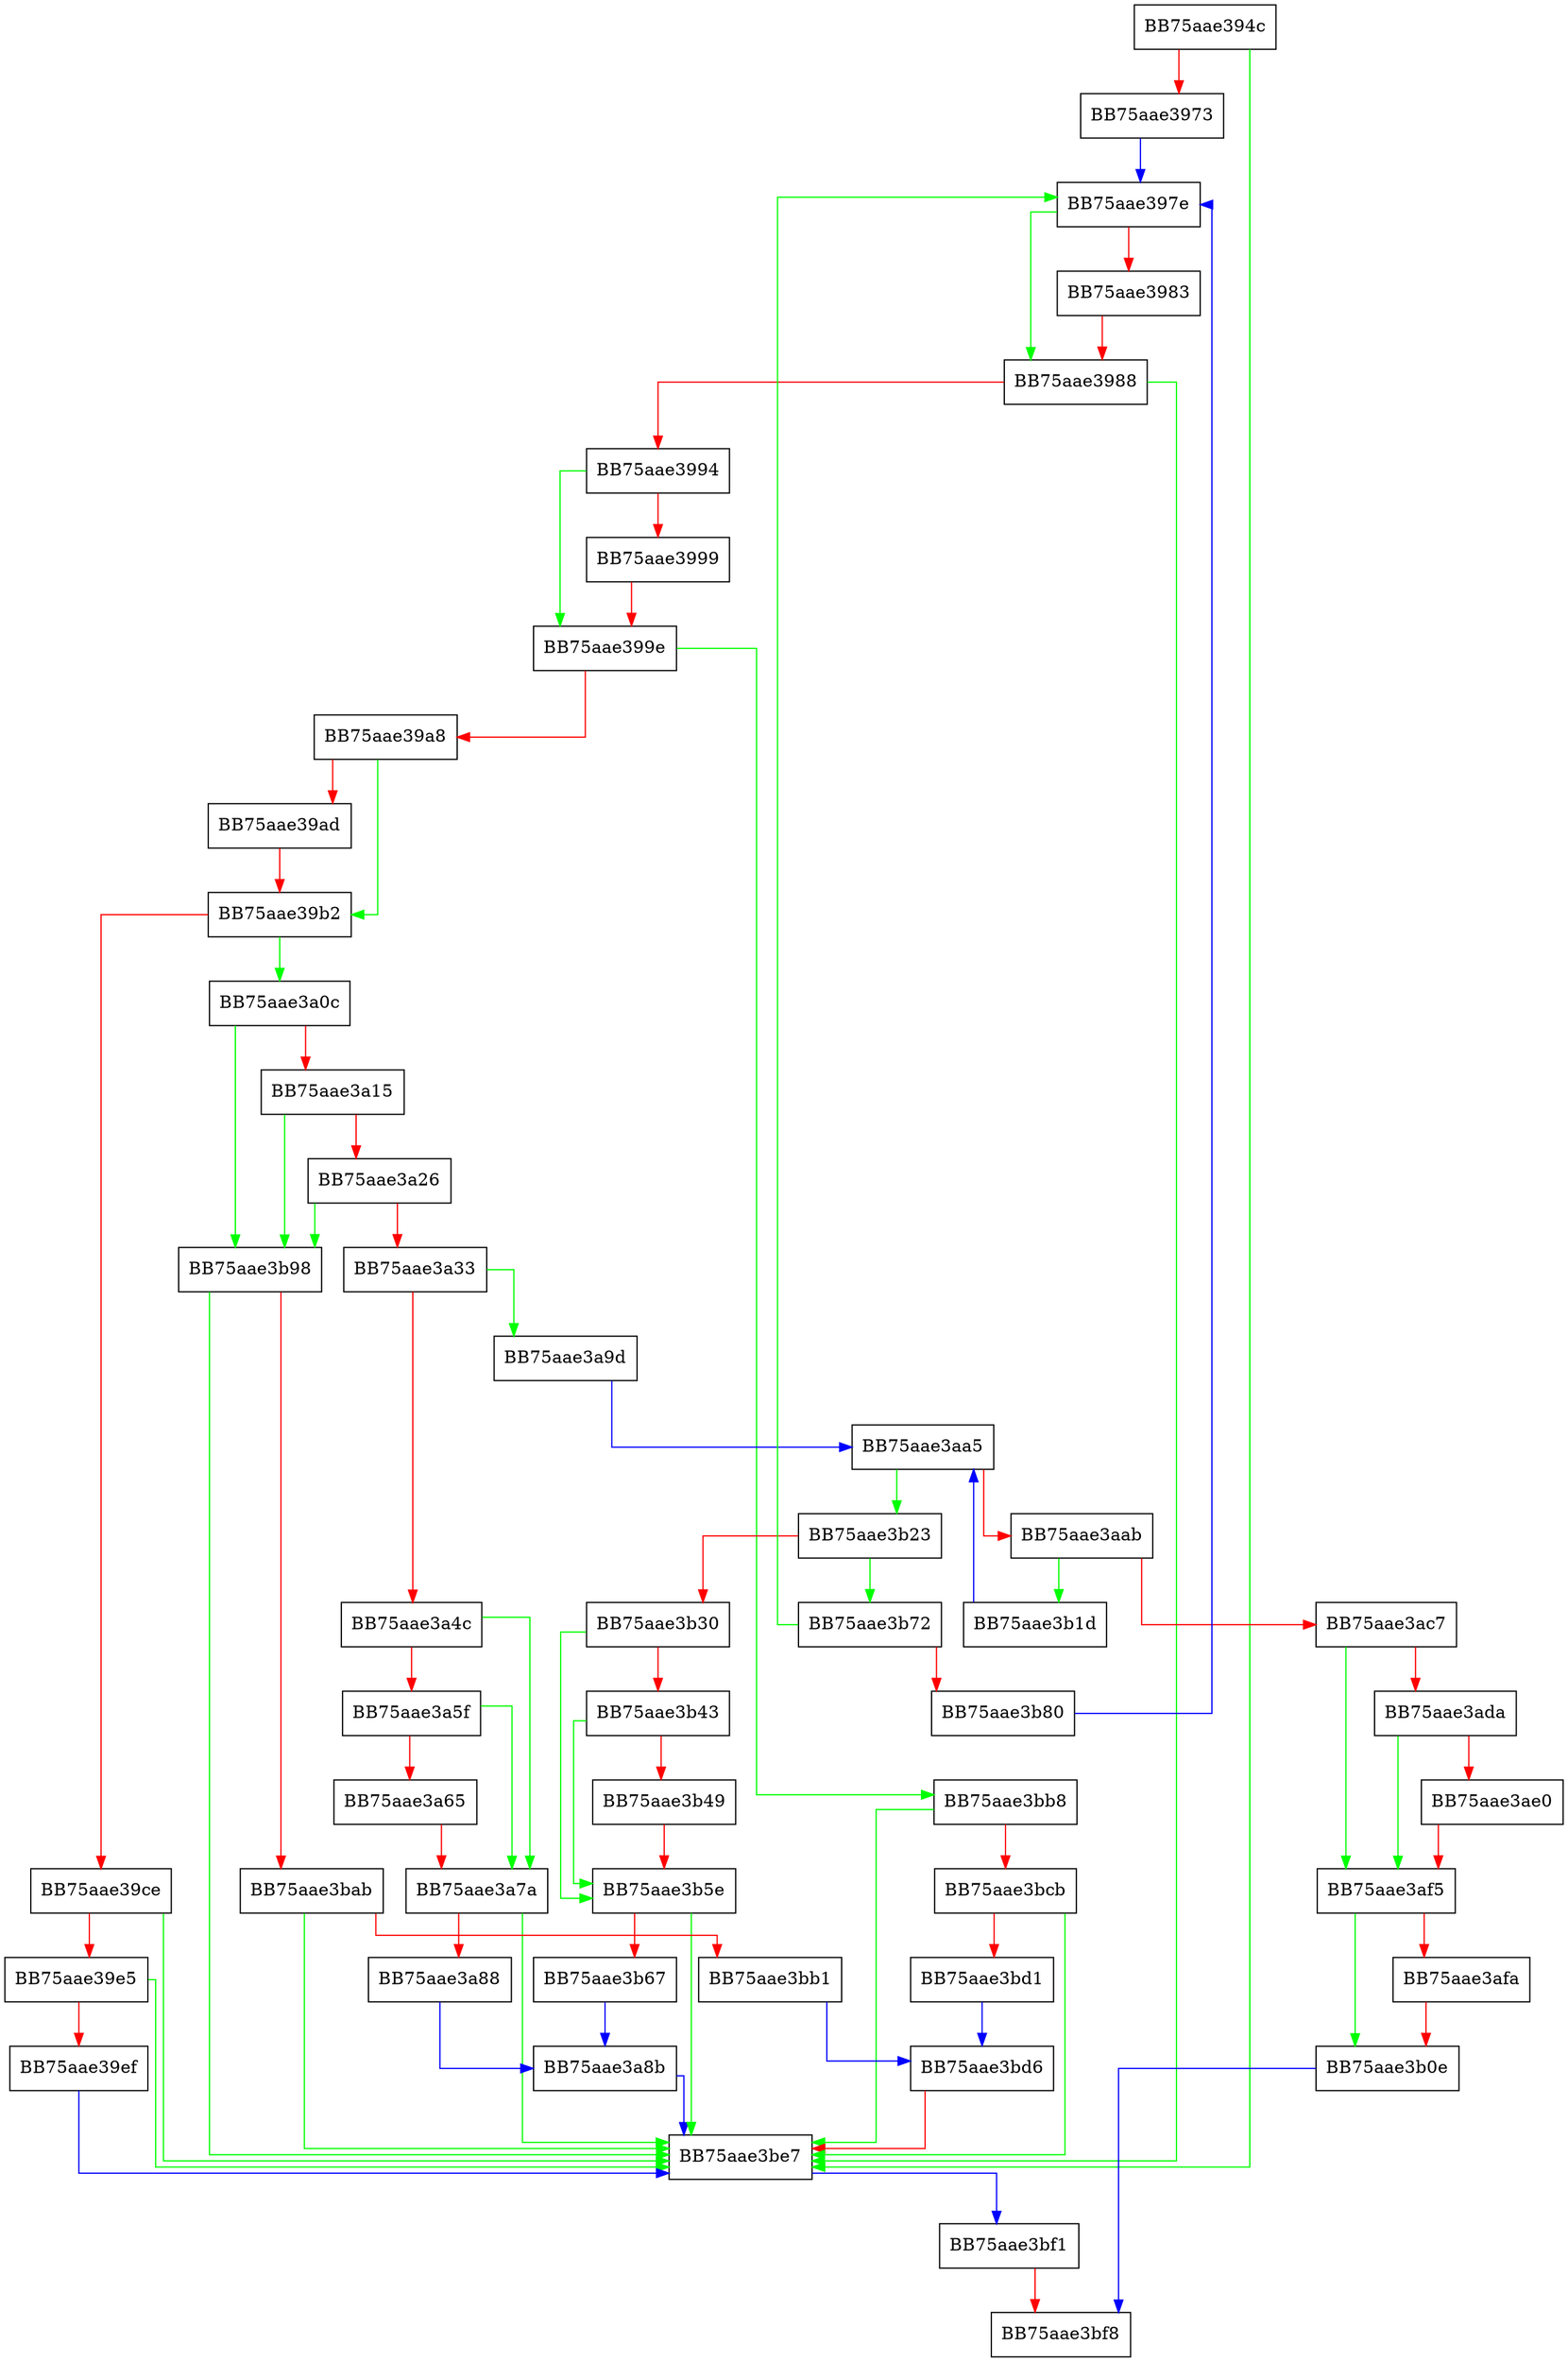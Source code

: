digraph FpChainIsDisallowed {
  node [shape="box"];
  graph [splines=ortho];
  BB75aae394c -> BB75aae3be7 [color="green"];
  BB75aae394c -> BB75aae3973 [color="red"];
  BB75aae3973 -> BB75aae397e [color="blue"];
  BB75aae397e -> BB75aae3988 [color="green"];
  BB75aae397e -> BB75aae3983 [color="red"];
  BB75aae3983 -> BB75aae3988 [color="red"];
  BB75aae3988 -> BB75aae3be7 [color="green"];
  BB75aae3988 -> BB75aae3994 [color="red"];
  BB75aae3994 -> BB75aae399e [color="green"];
  BB75aae3994 -> BB75aae3999 [color="red"];
  BB75aae3999 -> BB75aae399e [color="red"];
  BB75aae399e -> BB75aae3bb8 [color="green"];
  BB75aae399e -> BB75aae39a8 [color="red"];
  BB75aae39a8 -> BB75aae39b2 [color="green"];
  BB75aae39a8 -> BB75aae39ad [color="red"];
  BB75aae39ad -> BB75aae39b2 [color="red"];
  BB75aae39b2 -> BB75aae3a0c [color="green"];
  BB75aae39b2 -> BB75aae39ce [color="red"];
  BB75aae39ce -> BB75aae3be7 [color="green"];
  BB75aae39ce -> BB75aae39e5 [color="red"];
  BB75aae39e5 -> BB75aae3be7 [color="green"];
  BB75aae39e5 -> BB75aae39ef [color="red"];
  BB75aae39ef -> BB75aae3be7 [color="blue"];
  BB75aae3a0c -> BB75aae3b98 [color="green"];
  BB75aae3a0c -> BB75aae3a15 [color="red"];
  BB75aae3a15 -> BB75aae3b98 [color="green"];
  BB75aae3a15 -> BB75aae3a26 [color="red"];
  BB75aae3a26 -> BB75aae3b98 [color="green"];
  BB75aae3a26 -> BB75aae3a33 [color="red"];
  BB75aae3a33 -> BB75aae3a9d [color="green"];
  BB75aae3a33 -> BB75aae3a4c [color="red"];
  BB75aae3a4c -> BB75aae3a7a [color="green"];
  BB75aae3a4c -> BB75aae3a5f [color="red"];
  BB75aae3a5f -> BB75aae3a7a [color="green"];
  BB75aae3a5f -> BB75aae3a65 [color="red"];
  BB75aae3a65 -> BB75aae3a7a [color="red"];
  BB75aae3a7a -> BB75aae3be7 [color="green"];
  BB75aae3a7a -> BB75aae3a88 [color="red"];
  BB75aae3a88 -> BB75aae3a8b [color="blue"];
  BB75aae3a8b -> BB75aae3be7 [color="blue"];
  BB75aae3a9d -> BB75aae3aa5 [color="blue"];
  BB75aae3aa5 -> BB75aae3b23 [color="green"];
  BB75aae3aa5 -> BB75aae3aab [color="red"];
  BB75aae3aab -> BB75aae3b1d [color="green"];
  BB75aae3aab -> BB75aae3ac7 [color="red"];
  BB75aae3ac7 -> BB75aae3af5 [color="green"];
  BB75aae3ac7 -> BB75aae3ada [color="red"];
  BB75aae3ada -> BB75aae3af5 [color="green"];
  BB75aae3ada -> BB75aae3ae0 [color="red"];
  BB75aae3ae0 -> BB75aae3af5 [color="red"];
  BB75aae3af5 -> BB75aae3b0e [color="green"];
  BB75aae3af5 -> BB75aae3afa [color="red"];
  BB75aae3afa -> BB75aae3b0e [color="red"];
  BB75aae3b0e -> BB75aae3bf8 [color="blue"];
  BB75aae3b1d -> BB75aae3aa5 [color="blue"];
  BB75aae3b23 -> BB75aae3b72 [color="green"];
  BB75aae3b23 -> BB75aae3b30 [color="red"];
  BB75aae3b30 -> BB75aae3b5e [color="green"];
  BB75aae3b30 -> BB75aae3b43 [color="red"];
  BB75aae3b43 -> BB75aae3b5e [color="green"];
  BB75aae3b43 -> BB75aae3b49 [color="red"];
  BB75aae3b49 -> BB75aae3b5e [color="red"];
  BB75aae3b5e -> BB75aae3be7 [color="green"];
  BB75aae3b5e -> BB75aae3b67 [color="red"];
  BB75aae3b67 -> BB75aae3a8b [color="blue"];
  BB75aae3b72 -> BB75aae397e [color="green"];
  BB75aae3b72 -> BB75aae3b80 [color="red"];
  BB75aae3b80 -> BB75aae397e [color="blue"];
  BB75aae3b98 -> BB75aae3be7 [color="green"];
  BB75aae3b98 -> BB75aae3bab [color="red"];
  BB75aae3bab -> BB75aae3be7 [color="green"];
  BB75aae3bab -> BB75aae3bb1 [color="red"];
  BB75aae3bb1 -> BB75aae3bd6 [color="blue"];
  BB75aae3bb8 -> BB75aae3be7 [color="green"];
  BB75aae3bb8 -> BB75aae3bcb [color="red"];
  BB75aae3bcb -> BB75aae3be7 [color="green"];
  BB75aae3bcb -> BB75aae3bd1 [color="red"];
  BB75aae3bd1 -> BB75aae3bd6 [color="blue"];
  BB75aae3bd6 -> BB75aae3be7 [color="red"];
  BB75aae3be7 -> BB75aae3bf1 [color="blue"];
  BB75aae3bf1 -> BB75aae3bf8 [color="red"];
}